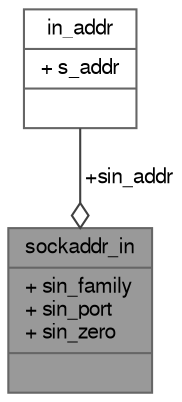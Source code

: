 digraph "sockaddr_in"
{
 // LATEX_PDF_SIZE
  bgcolor="transparent";
  edge [fontname=FreeSans,fontsize=10,labelfontname=FreeSans,labelfontsize=10];
  node [fontname=FreeSans,fontsize=10,shape=box,height=0.2,width=0.4];
  Node1 [shape=record,label="{sockaddr_in\n|+ sin_family\l+ sin_port\l+ sin_zero\l|}",height=0.2,width=0.4,color="gray40", fillcolor="grey60", style="filled", fontcolor="black",tooltip="Socket address structure for IPV4 addresses. Used to specify socket address information to connect to..."];
  Node2 -> Node1 [color="grey25",style="solid",label=" +sin_addr" ,arrowhead="odiamond"];
  Node2 [shape=record,label="{in_addr\n|+ s_addr\l|}",height=0.2,width=0.4,color="gray40", fillcolor="white", style="filled",URL="$structin__addr.html",tooltip="IPv4 address representation."];
}
